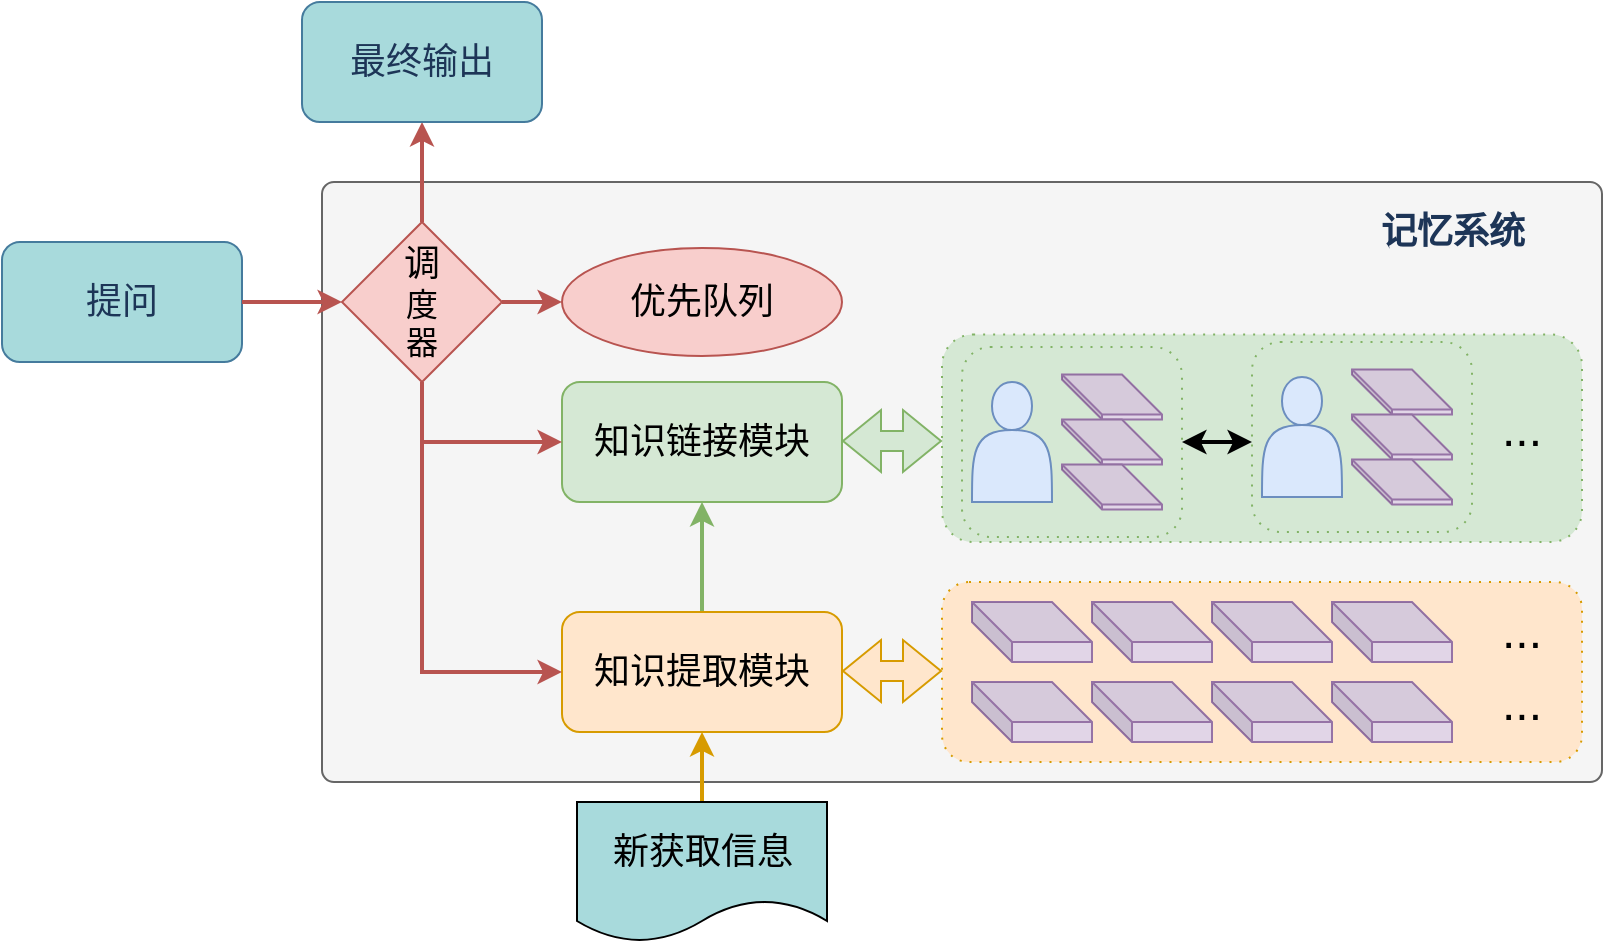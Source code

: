 <mxfile version="28.0.7">
  <diagram name="第 1 页" id="FKC3VioXV_GLaEQw4p2L">
    <mxGraphModel dx="946" dy="540" grid="1" gridSize="10" guides="1" tooltips="1" connect="1" arrows="1" fold="1" page="1" pageScale="1" pageWidth="827" pageHeight="1169" math="0" shadow="0">
      <root>
        <mxCell id="0" />
        <mxCell id="1" parent="0" />
        <mxCell id="9Bq3ixo_5q3f_IpCoRvA-1" value="" style="rounded=1;whiteSpace=wrap;html=1;arcSize=2;fillColor=#f5f5f5;fontColor=#333333;strokeColor=#666666;" parent="1" vertex="1">
          <mxGeometry x="200" y="130" width="640" height="300" as="geometry" />
        </mxCell>
        <mxCell id="9Bq3ixo_5q3f_IpCoRvA-2" value="" style="rounded=1;whiteSpace=wrap;html=1;dashed=1;dashPattern=1 4;movable=1;resizable=1;rotatable=1;deletable=1;editable=1;locked=0;connectable=1;fillColor=#ffe6cc;strokeColor=#d79b00;" parent="1" vertex="1">
          <mxGeometry x="510" y="330" width="320" height="90" as="geometry" />
        </mxCell>
        <mxCell id="9Bq3ixo_5q3f_IpCoRvA-3" style="edgeStyle=orthogonalEdgeStyle;rounded=0;orthogonalLoop=1;jettySize=auto;html=1;exitX=0.5;exitY=0;exitDx=0;exitDy=0;entryX=0.5;entryY=1;entryDx=0;entryDy=0;fillColor=#ffe6cc;strokeColor=#d79b00;strokeWidth=2;" parent="1" source="9Bq3ixo_5q3f_IpCoRvA-4" target="9Bq3ixo_5q3f_IpCoRvA-6" edge="1">
          <mxGeometry relative="1" as="geometry" />
        </mxCell>
        <mxCell id="9Bq3ixo_5q3f_IpCoRvA-4" value="&lt;font style=&quot;font-size: 18px;&quot;&gt;新获取信息&lt;/font&gt;" style="shape=document;whiteSpace=wrap;html=1;boundedLbl=1;fillColor=light-dark(#a8dadc, #ededed);" parent="1" vertex="1">
          <mxGeometry x="327.5" y="440" width="125" height="70" as="geometry" />
        </mxCell>
        <mxCell id="9Bq3ixo_5q3f_IpCoRvA-5" style="edgeStyle=orthogonalEdgeStyle;rounded=0;orthogonalLoop=1;jettySize=auto;html=1;exitX=0.5;exitY=0;exitDx=0;exitDy=0;entryX=0.5;entryY=1;entryDx=0;entryDy=0;strokeWidth=2;fillColor=#d5e8d4;strokeColor=#82b366;" parent="1" source="9Bq3ixo_5q3f_IpCoRvA-6" target="9Bq3ixo_5q3f_IpCoRvA-7" edge="1">
          <mxGeometry relative="1" as="geometry" />
        </mxCell>
        <mxCell id="9Bq3ixo_5q3f_IpCoRvA-6" value="&lt;font style=&quot;font-size: 18px;&quot;&gt;知识提取模块&lt;/font&gt;" style="rounded=1;whiteSpace=wrap;html=1;fillColor=#ffe6cc;strokeColor=#d79b00;" parent="1" vertex="1">
          <mxGeometry x="320" y="345" width="140" height="60" as="geometry" />
        </mxCell>
        <mxCell id="9Bq3ixo_5q3f_IpCoRvA-7" value="&lt;font style=&quot;font-size: 18px;&quot;&gt;知识链接模块&lt;/font&gt;" style="rounded=1;whiteSpace=wrap;html=1;fillColor=#d5e8d4;strokeColor=#82b366;" parent="1" vertex="1">
          <mxGeometry x="320" y="230" width="140" height="60" as="geometry" />
        </mxCell>
        <mxCell id="9Bq3ixo_5q3f_IpCoRvA-8" value="" style="shape=cube;whiteSpace=wrap;html=1;boundedLbl=1;backgroundOutline=1;darkOpacity=0.05;darkOpacity2=0.1;movable=1;resizable=1;rotatable=1;deletable=1;editable=1;locked=0;connectable=1;fillColor=#e1d5e7;strokeColor=#9673a6;" parent="1" vertex="1">
          <mxGeometry x="525" y="380" width="60" height="30" as="geometry" />
        </mxCell>
        <mxCell id="9Bq3ixo_5q3f_IpCoRvA-9" value="" style="shape=cube;whiteSpace=wrap;html=1;boundedLbl=1;backgroundOutline=1;darkOpacity=0.05;darkOpacity2=0.1;movable=1;resizable=1;rotatable=1;deletable=1;editable=1;locked=0;connectable=1;fillColor=#e1d5e7;strokeColor=#9673a6;" parent="1" vertex="1">
          <mxGeometry x="585" y="380" width="60" height="30" as="geometry" />
        </mxCell>
        <mxCell id="9Bq3ixo_5q3f_IpCoRvA-10" value="" style="shape=cube;whiteSpace=wrap;html=1;boundedLbl=1;backgroundOutline=1;darkOpacity=0.05;darkOpacity2=0.1;movable=1;resizable=1;rotatable=1;deletable=1;editable=1;locked=0;connectable=1;fillColor=#e1d5e7;strokeColor=#9673a6;" parent="1" vertex="1">
          <mxGeometry x="645" y="380" width="60" height="30" as="geometry" />
        </mxCell>
        <mxCell id="9Bq3ixo_5q3f_IpCoRvA-11" value="" style="shape=cube;whiteSpace=wrap;html=1;boundedLbl=1;backgroundOutline=1;darkOpacity=0.05;darkOpacity2=0.1;movable=1;resizable=1;rotatable=1;deletable=1;editable=1;locked=0;connectable=1;fillColor=#e1d5e7;strokeColor=#9673a6;" parent="1" vertex="1">
          <mxGeometry x="705" y="380" width="60" height="30" as="geometry" />
        </mxCell>
        <mxCell id="9Bq3ixo_5q3f_IpCoRvA-12" value="" style="shape=cube;whiteSpace=wrap;html=1;boundedLbl=1;backgroundOutline=1;darkOpacity=0.05;darkOpacity2=0.1;movable=1;resizable=1;rotatable=1;deletable=1;editable=1;locked=0;connectable=1;fillColor=#e1d5e7;strokeColor=#9673a6;" parent="1" vertex="1">
          <mxGeometry x="525" y="340" width="60" height="30" as="geometry" />
        </mxCell>
        <mxCell id="9Bq3ixo_5q3f_IpCoRvA-13" value="" style="shape=cube;whiteSpace=wrap;html=1;boundedLbl=1;backgroundOutline=1;darkOpacity=0.05;darkOpacity2=0.1;movable=1;resizable=1;rotatable=1;deletable=1;editable=1;locked=0;connectable=1;fillColor=#e1d5e7;strokeColor=#9673a6;" parent="1" vertex="1">
          <mxGeometry x="585" y="340" width="60" height="30" as="geometry" />
        </mxCell>
        <mxCell id="9Bq3ixo_5q3f_IpCoRvA-14" value="" style="shape=cube;whiteSpace=wrap;html=1;boundedLbl=1;backgroundOutline=1;darkOpacity=0.05;darkOpacity2=0.1;movable=1;resizable=1;rotatable=1;deletable=1;editable=1;locked=0;connectable=1;fillColor=#e1d5e7;strokeColor=#9673a6;" parent="1" vertex="1">
          <mxGeometry x="645" y="340" width="60" height="30" as="geometry" />
        </mxCell>
        <mxCell id="9Bq3ixo_5q3f_IpCoRvA-15" value="" style="shape=cube;whiteSpace=wrap;html=1;boundedLbl=1;backgroundOutline=1;darkOpacity=0.05;darkOpacity2=0.1;movable=1;resizable=1;rotatable=1;deletable=1;editable=1;locked=0;connectable=1;fillColor=#e1d5e7;strokeColor=#9673a6;" parent="1" vertex="1">
          <mxGeometry x="705" y="340" width="60" height="30" as="geometry" />
        </mxCell>
        <mxCell id="9Bq3ixo_5q3f_IpCoRvA-16" value="" style="rounded=1;whiteSpace=wrap;html=1;dashed=1;dashPattern=1 4;movable=1;resizable=1;rotatable=1;deletable=1;editable=1;locked=0;connectable=1;fillColor=#d5e8d4;strokeColor=#82b366;" parent="1" vertex="1">
          <mxGeometry x="510" y="206.25" width="320" height="103.75" as="geometry" />
        </mxCell>
        <mxCell id="9Bq3ixo_5q3f_IpCoRvA-17" value="" style="rounded=1;whiteSpace=wrap;html=1;dashed=1;dashPattern=1 4;movable=1;resizable=1;rotatable=1;deletable=1;editable=1;locked=0;connectable=1;fillColor=#d5e8d4;strokeColor=#82b366;" parent="1" vertex="1">
          <mxGeometry x="520" y="212.5" width="110" height="95" as="geometry" />
        </mxCell>
        <mxCell id="9Bq3ixo_5q3f_IpCoRvA-18" value="" style="shape=cube;whiteSpace=wrap;html=1;boundedLbl=1;backgroundOutline=1;darkOpacity=0.05;darkOpacity2=0.1;movable=1;resizable=1;rotatable=1;deletable=1;editable=1;locked=0;connectable=1;fillColor=#e1d5e7;strokeColor=#9673a6;" parent="1" vertex="1">
          <mxGeometry x="570" y="226.25" width="50" height="22.5" as="geometry" />
        </mxCell>
        <mxCell id="9Bq3ixo_5q3f_IpCoRvA-19" value="" style="shape=cube;whiteSpace=wrap;html=1;boundedLbl=1;backgroundOutline=1;darkOpacity=0.05;darkOpacity2=0.1;movable=1;resizable=1;rotatable=1;deletable=1;editable=1;locked=0;connectable=1;fillColor=#e1d5e7;strokeColor=#9673a6;" parent="1" vertex="1">
          <mxGeometry x="570" y="248.75" width="50" height="22.5" as="geometry" />
        </mxCell>
        <mxCell id="9Bq3ixo_5q3f_IpCoRvA-20" value="" style="shape=cube;whiteSpace=wrap;html=1;boundedLbl=1;backgroundOutline=1;darkOpacity=0.05;darkOpacity2=0.1;movable=1;resizable=1;rotatable=1;deletable=1;editable=1;locked=0;connectable=1;fillColor=#e1d5e7;strokeColor=#9673a6;" parent="1" vertex="1">
          <mxGeometry x="570" y="271.25" width="50" height="22.5" as="geometry" />
        </mxCell>
        <mxCell id="9Bq3ixo_5q3f_IpCoRvA-21" value="" style="shape=actor;whiteSpace=wrap;html=1;movable=1;resizable=1;rotatable=1;deletable=1;editable=1;locked=0;connectable=1;fillColor=#dae8fc;strokeColor=#6c8ebf;" parent="1" vertex="1">
          <mxGeometry x="525" y="230" width="40" height="60" as="geometry" />
        </mxCell>
        <mxCell id="9Bq3ixo_5q3f_IpCoRvA-22" value="&lt;font style=&quot;font-size: 24px;&quot;&gt;...&lt;/font&gt;" style="text;html=1;align=center;verticalAlign=middle;whiteSpace=wrap;rounded=0;movable=1;resizable=1;rotatable=1;deletable=1;editable=1;locked=0;connectable=1;" parent="1" vertex="1">
          <mxGeometry x="770" y="340" width="60" height="30" as="geometry" />
        </mxCell>
        <mxCell id="9Bq3ixo_5q3f_IpCoRvA-23" value="&lt;font style=&quot;font-size: 24px;&quot;&gt;...&lt;/font&gt;" style="text;html=1;align=center;verticalAlign=middle;whiteSpace=wrap;rounded=0;movable=1;resizable=1;rotatable=1;deletable=1;editable=1;locked=0;connectable=1;" parent="1" vertex="1">
          <mxGeometry x="770" y="376" width="60" height="30" as="geometry" />
        </mxCell>
        <mxCell id="9Bq3ixo_5q3f_IpCoRvA-24" value="" style="rounded=1;whiteSpace=wrap;html=1;dashed=1;dashPattern=1 4;movable=1;resizable=1;rotatable=1;deletable=1;editable=1;locked=0;connectable=1;fillColor=#d5e8d4;strokeColor=#82b366;" parent="1" vertex="1">
          <mxGeometry x="665" y="210" width="110" height="95" as="geometry" />
        </mxCell>
        <mxCell id="9Bq3ixo_5q3f_IpCoRvA-25" value="" style="shape=cube;whiteSpace=wrap;html=1;boundedLbl=1;backgroundOutline=1;darkOpacity=0.05;darkOpacity2=0.1;movable=1;resizable=1;rotatable=1;deletable=1;editable=1;locked=0;connectable=1;fillColor=#e1d5e7;strokeColor=#9673a6;" parent="1" vertex="1">
          <mxGeometry x="715" y="223.75" width="50" height="22.5" as="geometry" />
        </mxCell>
        <mxCell id="9Bq3ixo_5q3f_IpCoRvA-26" value="" style="shape=cube;whiteSpace=wrap;html=1;boundedLbl=1;backgroundOutline=1;darkOpacity=0.05;darkOpacity2=0.1;movable=1;resizable=1;rotatable=1;deletable=1;editable=1;locked=0;connectable=1;fillColor=#e1d5e7;strokeColor=#9673a6;" parent="1" vertex="1">
          <mxGeometry x="715" y="246.25" width="50" height="22.5" as="geometry" />
        </mxCell>
        <mxCell id="9Bq3ixo_5q3f_IpCoRvA-27" value="" style="shape=cube;whiteSpace=wrap;html=1;boundedLbl=1;backgroundOutline=1;darkOpacity=0.05;darkOpacity2=0.1;movable=1;resizable=1;rotatable=1;deletable=1;editable=1;locked=0;connectable=1;fillColor=#e1d5e7;strokeColor=#9673a6;" parent="1" vertex="1">
          <mxGeometry x="715" y="268.75" width="50" height="22.5" as="geometry" />
        </mxCell>
        <mxCell id="9Bq3ixo_5q3f_IpCoRvA-28" value="" style="shape=actor;whiteSpace=wrap;html=1;movable=1;resizable=1;rotatable=1;deletable=1;editable=1;locked=0;connectable=1;fillColor=#dae8fc;strokeColor=#6c8ebf;" parent="1" vertex="1">
          <mxGeometry x="670" y="227.5" width="40" height="60" as="geometry" />
        </mxCell>
        <mxCell id="9Bq3ixo_5q3f_IpCoRvA-29" value="&lt;font style=&quot;font-size: 24px;&quot;&gt;...&lt;/font&gt;" style="text;html=1;align=center;verticalAlign=middle;whiteSpace=wrap;rounded=0;movable=1;resizable=1;rotatable=1;deletable=1;editable=1;locked=0;connectable=1;" parent="1" vertex="1">
          <mxGeometry x="770" y="238.75" width="60" height="30" as="geometry" />
        </mxCell>
        <mxCell id="9Bq3ixo_5q3f_IpCoRvA-30" value="" style="endArrow=classic;startArrow=classic;html=1;rounded=0;exitX=1;exitY=0.5;exitDx=0;exitDy=0;strokeWidth=2;movable=1;resizable=1;rotatable=1;deletable=1;editable=1;locked=0;connectable=1;" parent="1" source="9Bq3ixo_5q3f_IpCoRvA-17" edge="1">
          <mxGeometry width="50" height="50" relative="1" as="geometry">
            <mxPoint x="630" y="261" as="sourcePoint" />
            <mxPoint x="665" y="260" as="targetPoint" />
          </mxGeometry>
        </mxCell>
        <mxCell id="9Bq3ixo_5q3f_IpCoRvA-31" value="" style="shape=flexArrow;endArrow=classic;startArrow=classic;html=1;rounded=0;fillColor=#d5e8d4;strokeColor=#82b366;" parent="1" edge="1">
          <mxGeometry width="100" height="100" relative="1" as="geometry">
            <mxPoint x="460" y="259.5" as="sourcePoint" />
            <mxPoint x="510" y="259.5" as="targetPoint" />
          </mxGeometry>
        </mxCell>
        <mxCell id="9Bq3ixo_5q3f_IpCoRvA-32" value="" style="shape=flexArrow;endArrow=classic;startArrow=classic;html=1;rounded=0;fillColor=#ffe6cc;strokeColor=#d79b00;" parent="1" edge="1">
          <mxGeometry width="100" height="100" relative="1" as="geometry">
            <mxPoint x="460" y="374.5" as="sourcePoint" />
            <mxPoint x="510" y="374.5" as="targetPoint" />
          </mxGeometry>
        </mxCell>
        <mxCell id="9Bq3ixo_5q3f_IpCoRvA-33" style="edgeStyle=orthogonalEdgeStyle;rounded=0;orthogonalLoop=1;jettySize=auto;html=1;exitX=0.5;exitY=1;exitDx=0;exitDy=0;entryX=0;entryY=0.5;entryDx=0;entryDy=0;fillColor=#f8cecc;strokeColor=#b85450;strokeWidth=2;" parent="1" source="9Bq3ixo_5q3f_IpCoRvA-37" target="9Bq3ixo_5q3f_IpCoRvA-6" edge="1">
          <mxGeometry relative="1" as="geometry" />
        </mxCell>
        <mxCell id="9Bq3ixo_5q3f_IpCoRvA-34" style="edgeStyle=orthogonalEdgeStyle;rounded=0;orthogonalLoop=1;jettySize=auto;html=1;exitX=1;exitY=0.5;exitDx=0;exitDy=0;entryX=0;entryY=0.5;entryDx=0;entryDy=0;strokeWidth=2;fillColor=#f8cecc;strokeColor=#b85450;" parent="1" source="9Bq3ixo_5q3f_IpCoRvA-37" target="9Bq3ixo_5q3f_IpCoRvA-38" edge="1">
          <mxGeometry relative="1" as="geometry" />
        </mxCell>
        <mxCell id="9Bq3ixo_5q3f_IpCoRvA-35" style="edgeStyle=orthogonalEdgeStyle;rounded=0;orthogonalLoop=1;jettySize=auto;html=1;exitX=0.5;exitY=0;exitDx=0;exitDy=0;strokeColor=#b85450;fontColor=#1D3557;fillColor=#f8cecc;strokeWidth=2;" parent="1" source="9Bq3ixo_5q3f_IpCoRvA-37" edge="1">
          <mxGeometry relative="1" as="geometry">
            <mxPoint x="250" y="100" as="targetPoint" />
          </mxGeometry>
        </mxCell>
        <mxCell id="9Bq3ixo_5q3f_IpCoRvA-36" style="edgeStyle=orthogonalEdgeStyle;rounded=0;orthogonalLoop=1;jettySize=auto;html=1;exitX=0.5;exitY=1;exitDx=0;exitDy=0;entryX=0;entryY=0.5;entryDx=0;entryDy=0;strokeColor=#b85450;fontColor=#1D3557;fillColor=#f8cecc;strokeWidth=2;" parent="1" source="9Bq3ixo_5q3f_IpCoRvA-37" target="9Bq3ixo_5q3f_IpCoRvA-7" edge="1">
          <mxGeometry relative="1" as="geometry" />
        </mxCell>
        <mxCell id="9Bq3ixo_5q3f_IpCoRvA-37" value="&lt;font style=&quot;font-size: 18px;&quot;&gt;调&lt;/font&gt;&lt;div&gt;&lt;font size=&quot;3&quot;&gt;度&lt;/font&gt;&lt;/div&gt;&lt;div&gt;&lt;font size=&quot;3&quot;&gt;器&lt;/font&gt;&lt;/div&gt;" style="rhombus;whiteSpace=wrap;html=1;fillColor=#f8cecc;strokeColor=#b85450;" parent="1" vertex="1">
          <mxGeometry x="210" y="150" width="80" height="80" as="geometry" />
        </mxCell>
        <mxCell id="9Bq3ixo_5q3f_IpCoRvA-38" value="&lt;font size=&quot;4&quot;&gt;优先队列&lt;/font&gt;" style="ellipse;whiteSpace=wrap;html=1;fillColor=#f8cecc;strokeColor=#b85450;" parent="1" vertex="1">
          <mxGeometry x="320" y="163" width="140" height="54" as="geometry" />
        </mxCell>
        <mxCell id="9Bq3ixo_5q3f_IpCoRvA-39" value="&lt;font style=&quot;font-size: 18px;&quot;&gt;最终输出&lt;/font&gt;" style="rounded=1;whiteSpace=wrap;html=1;strokeColor=#457B9D;fontColor=#1D3557;fillColor=#A8DADC;" parent="1" vertex="1">
          <mxGeometry x="190" y="40" width="120" height="60" as="geometry" />
        </mxCell>
        <mxCell id="9Bq3ixo_5q3f_IpCoRvA-40" value="&lt;font size=&quot;4&quot;&gt;提问&lt;/font&gt;" style="rounded=1;whiteSpace=wrap;html=1;strokeColor=#457B9D;fontColor=#1D3557;fillColor=#A8DADC;" parent="1" vertex="1">
          <mxGeometry x="40" y="160" width="120" height="60" as="geometry" />
        </mxCell>
        <mxCell id="9Bq3ixo_5q3f_IpCoRvA-41" style="edgeStyle=orthogonalEdgeStyle;rounded=0;orthogonalLoop=1;jettySize=auto;html=1;exitX=1;exitY=0.5;exitDx=0;exitDy=0;entryX=0;entryY=0.5;entryDx=0;entryDy=0;strokeColor=#b85450;fontColor=#1D3557;fillColor=#f8cecc;strokeWidth=2;" parent="1" source="9Bq3ixo_5q3f_IpCoRvA-40" target="9Bq3ixo_5q3f_IpCoRvA-37" edge="1">
          <mxGeometry relative="1" as="geometry" />
        </mxCell>
        <mxCell id="9Bq3ixo_5q3f_IpCoRvA-42" value="&lt;font style=&quot;font-size: 18px;&quot;&gt;&lt;b&gt;记忆系统&lt;/b&gt;&lt;/font&gt;" style="text;html=1;align=center;verticalAlign=middle;whiteSpace=wrap;rounded=0;fontColor=#1D3557;" parent="1" vertex="1">
          <mxGeometry x="705" y="140" width="121" height="30" as="geometry" />
        </mxCell>
      </root>
    </mxGraphModel>
  </diagram>
</mxfile>
